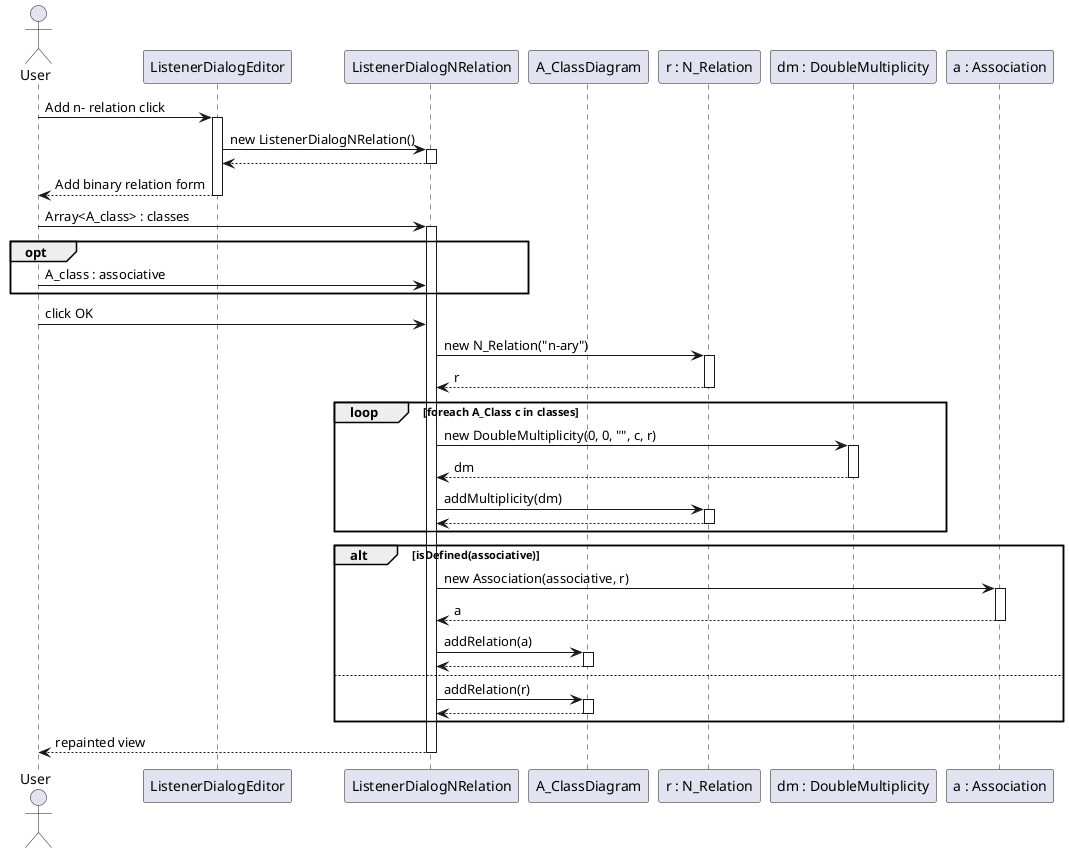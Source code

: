 @startuml

    actor User as u
    participant ListenerDialogEditor as lde
    participant ListenerDialogNRelation as ldbr
    participant A_ClassDiagram as Cd
    participant "r : N_Relation" as r
    participant "dm : DoubleMultiplicity" as dm
    participant "a : Association" as a
        
	u -> lde: Add n- relation click
	activate lde

        lde -> ldbr: new ListenerDialogNRelation()
        activate ldbr
        ldbr --> lde
        deactivate ldbr

        lde --> u: Add binary relation form
        deactivate lde

        
        u -> ldbr: Array<A_class> : classes
        activate ldbr

        opt
            u -> ldbr: A_class : associative
        end

        u -> ldbr: click OK

        ldbr -> r: new N_Relation("n-ary")
        activate r
        r --> ldbr: r
        deactivate r

        loop foreach A_Class c in classes
            ldbr -> dm: new DoubleMultiplicity(0, 0, "", c, r)
            activate dm
            dm --> ldbr: dm
            deactivate dm

            ldbr -> r: addMultiplicity(dm)
            activate r
            r --> ldbr
            deactivate r
        end
  
        alt isDefined(associative)
           ldbr -> a: new Association(associative, r)
           activate a
           a --> ldbr: a
           deactivate a
           ldbr -> Cd: addRelation(a)
           activate Cd
           Cd --> ldbr
           deactivate Cd
        else
           ldbr -> Cd: addRelation(r)
           activate Cd
           Cd --> ldbr
           deactivate Cd
        end

        ldbr --> u: repainted view
        deactivate ldbr
@enduml